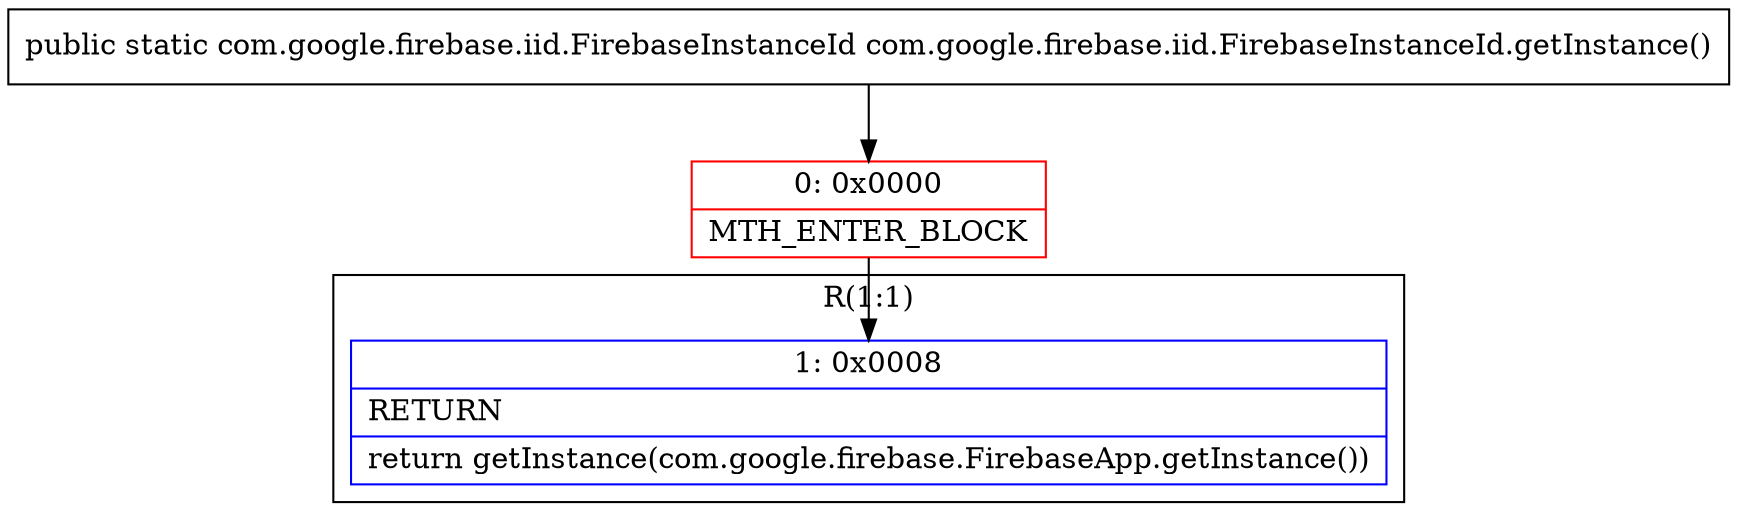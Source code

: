 digraph "CFG forcom.google.firebase.iid.FirebaseInstanceId.getInstance()Lcom\/google\/firebase\/iid\/FirebaseInstanceId;" {
subgraph cluster_Region_1280967645 {
label = "R(1:1)";
node [shape=record,color=blue];
Node_1 [shape=record,label="{1\:\ 0x0008|RETURN\l|return getInstance(com.google.firebase.FirebaseApp.getInstance())\l}"];
}
Node_0 [shape=record,color=red,label="{0\:\ 0x0000|MTH_ENTER_BLOCK\l}"];
MethodNode[shape=record,label="{public static com.google.firebase.iid.FirebaseInstanceId com.google.firebase.iid.FirebaseInstanceId.getInstance() }"];
MethodNode -> Node_0;
Node_0 -> Node_1;
}

